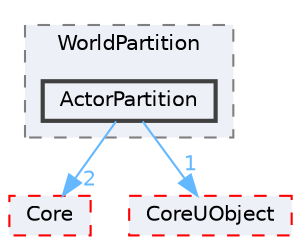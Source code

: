 digraph "ActorPartition"
{
 // INTERACTIVE_SVG=YES
 // LATEX_PDF_SIZE
  bgcolor="transparent";
  edge [fontname=Helvetica,fontsize=10,labelfontname=Helvetica,labelfontsize=10];
  node [fontname=Helvetica,fontsize=10,shape=box,height=0.2,width=0.4];
  compound=true
  subgraph clusterdir_4e67b97133d7657ee6894589ad2a7aee {
    graph [ bgcolor="#edf0f7", pencolor="grey50", label="WorldPartition", fontname=Helvetica,fontsize=10 style="filled,dashed", URL="dir_4e67b97133d7657ee6894589ad2a7aee.html",tooltip=""]
  dir_5de3a2657394356ca51e1dfa2fd197e1 [label="ActorPartition", fillcolor="#edf0f7", color="grey25", style="filled,bold", URL="dir_5de3a2657394356ca51e1dfa2fd197e1.html",tooltip=""];
  }
  dir_0e6cddcc9caa1238c7f3774224afaa45 [label="Core", fillcolor="#edf0f7", color="red", style="filled,dashed", URL="dir_0e6cddcc9caa1238c7f3774224afaa45.html",tooltip=""];
  dir_4c499e5e32e2b4479ad7e552df73eeae [label="CoreUObject", fillcolor="#edf0f7", color="red", style="filled,dashed", URL="dir_4c499e5e32e2b4479ad7e552df73eeae.html",tooltip=""];
  dir_5de3a2657394356ca51e1dfa2fd197e1->dir_0e6cddcc9caa1238c7f3774224afaa45 [headlabel="2", labeldistance=1.5 headhref="dir_000015_000266.html" href="dir_000015_000266.html" color="steelblue1" fontcolor="steelblue1"];
  dir_5de3a2657394356ca51e1dfa2fd197e1->dir_4c499e5e32e2b4479ad7e552df73eeae [headlabel="1", labeldistance=1.5 headhref="dir_000015_000268.html" href="dir_000015_000268.html" color="steelblue1" fontcolor="steelblue1"];
}
